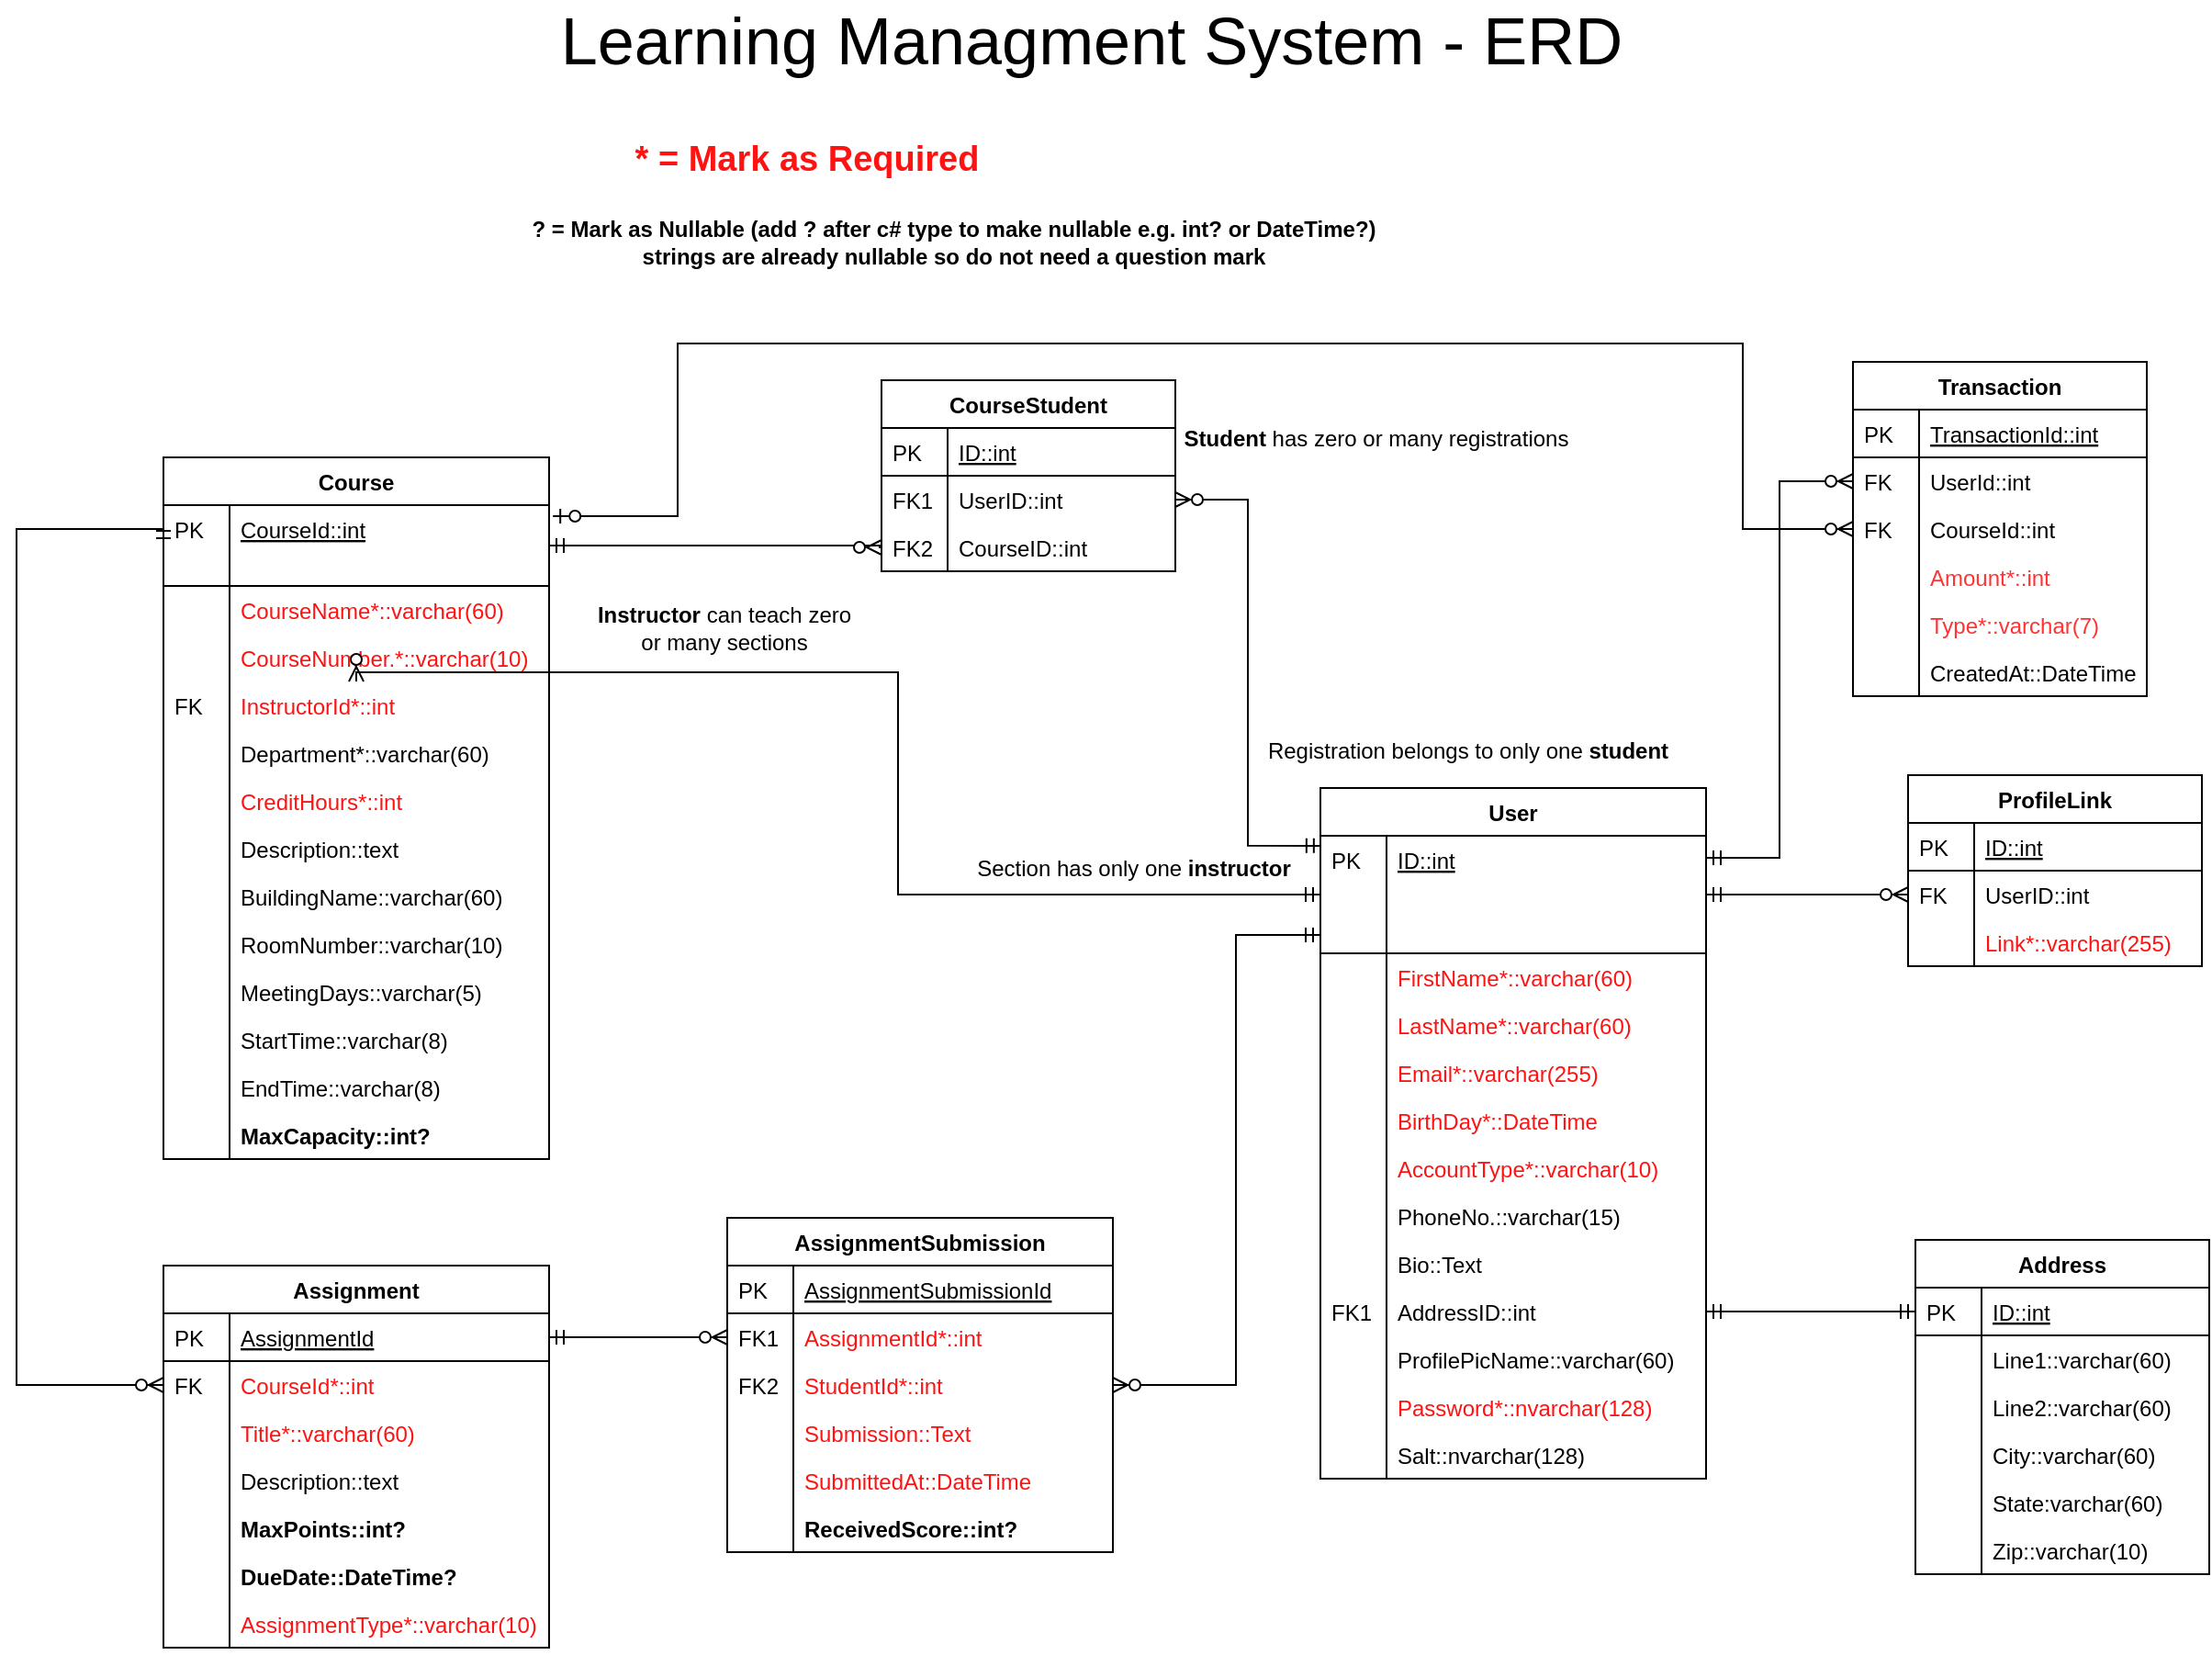 <mxfile>
    <diagram id="C5RBs43oDa-KdzZeNtuy" name="Page-1">
        <mxGraphModel dx="1036" dy="1661" grid="1" gridSize="10" guides="0" tooltips="1" connect="1" arrows="1" fold="1" page="1" pageScale="1" pageWidth="827" pageHeight="1169" math="0" shadow="0">
            <root>
                <mxCell id="WIyWlLk6GJQsqaUBKTNV-0"/>
                <mxCell id="WIyWlLk6GJQsqaUBKTNV-1" parent="WIyWlLk6GJQsqaUBKTNV-0"/>
                <mxCell id="zkfFHV4jXpPFQw0GAbJ--51" value="User" style="swimlane;fontStyle=1;childLayout=stackLayout;horizontal=1;startSize=26;horizontalStack=0;resizeParent=1;resizeLast=0;collapsible=1;marginBottom=0;rounded=0;shadow=0;strokeWidth=1;" parent="WIyWlLk6GJQsqaUBKTNV-1" vertex="1">
                    <mxGeometry x="830" y="42" width="210" height="376" as="geometry">
                        <mxRectangle x="20" y="80" width="160" height="26" as="alternateBounds"/>
                    </mxGeometry>
                </mxCell>
                <mxCell id="zkfFHV4jXpPFQw0GAbJ--52" value="ID::int" style="shape=partialRectangle;top=0;left=0;right=0;bottom=1;align=left;verticalAlign=top;fillColor=none;spacingLeft=40;spacingRight=4;overflow=hidden;rotatable=0;points=[[0,0.5],[1,0.5]];portConstraint=eastwest;dropTarget=0;rounded=0;shadow=0;strokeWidth=1;fontStyle=4" parent="zkfFHV4jXpPFQw0GAbJ--51" vertex="1">
                    <mxGeometry y="26" width="210" height="64" as="geometry"/>
                </mxCell>
                <mxCell id="zkfFHV4jXpPFQw0GAbJ--53" value="PK" style="shape=partialRectangle;top=0;left=0;bottom=0;fillColor=none;align=left;verticalAlign=top;spacingLeft=4;spacingRight=4;overflow=hidden;rotatable=0;points=[];portConstraint=eastwest;part=1;" parent="zkfFHV4jXpPFQw0GAbJ--52" vertex="1" connectable="0">
                    <mxGeometry width="36" height="64" as="geometry"/>
                </mxCell>
                <mxCell id="zkfFHV4jXpPFQw0GAbJ--54" value="FirstName*::varchar(60)" style="shape=partialRectangle;top=0;left=0;right=0;bottom=0;align=left;verticalAlign=top;fillColor=none;spacingLeft=40;spacingRight=4;overflow=hidden;rotatable=0;points=[[0,0.5],[1,0.5]];portConstraint=eastwest;dropTarget=0;rounded=0;shadow=0;strokeWidth=1;fontStyle=0;fontColor=#FF1212;" parent="zkfFHV4jXpPFQw0GAbJ--51" vertex="1">
                    <mxGeometry y="90" width="210" height="26" as="geometry"/>
                </mxCell>
                <mxCell id="zkfFHV4jXpPFQw0GAbJ--55" value="" style="shape=partialRectangle;top=0;left=0;bottom=0;fillColor=none;align=left;verticalAlign=top;spacingLeft=4;spacingRight=4;overflow=hidden;rotatable=0;points=[];portConstraint=eastwest;part=1;" parent="zkfFHV4jXpPFQw0GAbJ--54" vertex="1" connectable="0">
                    <mxGeometry width="36" height="26" as="geometry"/>
                </mxCell>
                <mxCell id="G4SrXsBrkKUnnYZEfv6h-0" value="LastName*::varchar(60)" style="shape=partialRectangle;top=0;left=0;right=0;bottom=0;align=left;verticalAlign=top;fillColor=none;spacingLeft=40;spacingRight=4;overflow=hidden;rotatable=0;points=[[0,0.5],[1,0.5]];portConstraint=eastwest;dropTarget=0;rounded=0;shadow=0;strokeWidth=1;fontStyle=0;fontColor=#FF1212;" parent="zkfFHV4jXpPFQw0GAbJ--51" vertex="1">
                    <mxGeometry y="116" width="210" height="26" as="geometry"/>
                </mxCell>
                <mxCell id="G4SrXsBrkKUnnYZEfv6h-1" value="" style="shape=partialRectangle;top=0;left=0;bottom=0;fillColor=none;align=left;verticalAlign=top;spacingLeft=4;spacingRight=4;overflow=hidden;rotatable=0;points=[];portConstraint=eastwest;part=1;" parent="G4SrXsBrkKUnnYZEfv6h-0" vertex="1" connectable="0">
                    <mxGeometry width="36" height="26" as="geometry"/>
                </mxCell>
                <mxCell id="G4SrXsBrkKUnnYZEfv6h-2" value="Email*::varchar(255)" style="shape=partialRectangle;top=0;left=0;right=0;bottom=0;align=left;verticalAlign=top;fillColor=none;spacingLeft=40;spacingRight=4;overflow=hidden;rotatable=0;points=[[0,0.5],[1,0.5]];portConstraint=eastwest;dropTarget=0;rounded=0;shadow=0;strokeWidth=1;fontStyle=0;fontColor=#FF1212;" parent="zkfFHV4jXpPFQw0GAbJ--51" vertex="1">
                    <mxGeometry y="142" width="210" height="26" as="geometry"/>
                </mxCell>
                <mxCell id="G4SrXsBrkKUnnYZEfv6h-3" value="" style="shape=partialRectangle;top=0;left=0;bottom=0;fillColor=none;align=left;verticalAlign=top;spacingLeft=4;spacingRight=4;overflow=hidden;rotatable=0;points=[];portConstraint=eastwest;part=1;" parent="G4SrXsBrkKUnnYZEfv6h-2" vertex="1" connectable="0">
                    <mxGeometry width="36" height="26" as="geometry"/>
                </mxCell>
                <mxCell id="G4SrXsBrkKUnnYZEfv6h-4" value="BirthDay*::DateTime" style="shape=partialRectangle;top=0;left=0;right=0;bottom=0;align=left;verticalAlign=top;fillColor=none;spacingLeft=40;spacingRight=4;overflow=hidden;rotatable=0;points=[[0,0.5],[1,0.5]];portConstraint=eastwest;dropTarget=0;rounded=0;shadow=0;strokeWidth=1;fontStyle=0;fontColor=#FF1212;" parent="zkfFHV4jXpPFQw0GAbJ--51" vertex="1">
                    <mxGeometry y="168" width="210" height="26" as="geometry"/>
                </mxCell>
                <mxCell id="G4SrXsBrkKUnnYZEfv6h-5" value="" style="shape=partialRectangle;top=0;left=0;bottom=0;fillColor=none;align=left;verticalAlign=top;spacingLeft=4;spacingRight=4;overflow=hidden;rotatable=0;points=[];portConstraint=eastwest;part=1;" parent="G4SrXsBrkKUnnYZEfv6h-4" vertex="1" connectable="0">
                    <mxGeometry width="36" height="26" as="geometry"/>
                </mxCell>
                <mxCell id="G4SrXsBrkKUnnYZEfv6h-6" value="AccountType*::varchar(10)" style="shape=partialRectangle;top=0;left=0;right=0;bottom=0;align=left;verticalAlign=top;fillColor=none;spacingLeft=40;spacingRight=4;overflow=hidden;rotatable=0;points=[[0,0.5],[1,0.5]];portConstraint=eastwest;dropTarget=0;rounded=0;shadow=0;strokeWidth=1;fontStyle=0;fontColor=#FF1212;" parent="zkfFHV4jXpPFQw0GAbJ--51" vertex="1">
                    <mxGeometry y="194" width="210" height="26" as="geometry"/>
                </mxCell>
                <mxCell id="G4SrXsBrkKUnnYZEfv6h-7" value="" style="shape=partialRectangle;top=0;left=0;bottom=0;fillColor=none;align=left;verticalAlign=top;spacingLeft=4;spacingRight=4;overflow=hidden;rotatable=0;points=[];portConstraint=eastwest;part=1;" parent="G4SrXsBrkKUnnYZEfv6h-6" vertex="1" connectable="0">
                    <mxGeometry width="36" height="26" as="geometry"/>
                </mxCell>
                <mxCell id="G4SrXsBrkKUnnYZEfv6h-146" value="PhoneNo.::varchar(15)" style="shape=partialRectangle;top=0;left=0;right=0;bottom=0;align=left;verticalAlign=top;fillColor=none;spacingLeft=40;spacingRight=4;overflow=hidden;rotatable=0;points=[[0,0.5],[1,0.5]];portConstraint=eastwest;dropTarget=0;rounded=0;shadow=0;strokeWidth=1;" parent="zkfFHV4jXpPFQw0GAbJ--51" vertex="1">
                    <mxGeometry y="220" width="210" height="26" as="geometry"/>
                </mxCell>
                <mxCell id="G4SrXsBrkKUnnYZEfv6h-147" value="" style="shape=partialRectangle;top=0;left=0;bottom=0;fillColor=none;align=left;verticalAlign=top;spacingLeft=4;spacingRight=4;overflow=hidden;rotatable=0;points=[];portConstraint=eastwest;part=1;" parent="G4SrXsBrkKUnnYZEfv6h-146" vertex="1" connectable="0">
                    <mxGeometry width="36" height="26" as="geometry"/>
                </mxCell>
                <mxCell id="G4SrXsBrkKUnnYZEfv6h-256" value="Bio::Text" style="shape=partialRectangle;top=0;left=0;right=0;bottom=0;align=left;verticalAlign=top;fillColor=none;spacingLeft=40;spacingRight=4;overflow=hidden;rotatable=0;points=[[0,0.5],[1,0.5]];portConstraint=eastwest;dropTarget=0;rounded=0;shadow=0;strokeWidth=1;" parent="zkfFHV4jXpPFQw0GAbJ--51" vertex="1">
                    <mxGeometry y="246" width="210" height="26" as="geometry"/>
                </mxCell>
                <mxCell id="G4SrXsBrkKUnnYZEfv6h-257" value="" style="shape=partialRectangle;top=0;left=0;bottom=0;fillColor=none;align=left;verticalAlign=top;spacingLeft=4;spacingRight=4;overflow=hidden;rotatable=0;points=[];portConstraint=eastwest;part=1;" parent="G4SrXsBrkKUnnYZEfv6h-256" vertex="1" connectable="0">
                    <mxGeometry width="36" height="26" as="geometry"/>
                </mxCell>
                <mxCell id="G4SrXsBrkKUnnYZEfv6h-264" value="AddressID::int" style="shape=partialRectangle;top=0;left=0;right=0;bottom=0;align=left;verticalAlign=top;fillColor=none;spacingLeft=40;spacingRight=4;overflow=hidden;rotatable=0;points=[[0,0.5],[1,0.5]];portConstraint=eastwest;dropTarget=0;rounded=0;shadow=0;strokeWidth=1;" parent="zkfFHV4jXpPFQw0GAbJ--51" vertex="1">
                    <mxGeometry y="272" width="210" height="26" as="geometry"/>
                </mxCell>
                <mxCell id="G4SrXsBrkKUnnYZEfv6h-265" value="FK1" style="shape=partialRectangle;top=0;left=0;bottom=0;fillColor=none;align=left;verticalAlign=top;spacingLeft=4;spacingRight=4;overflow=hidden;rotatable=0;points=[];portConstraint=eastwest;part=1;" parent="G4SrXsBrkKUnnYZEfv6h-264" vertex="1" connectable="0">
                    <mxGeometry width="36" height="26" as="geometry"/>
                </mxCell>
                <mxCell id="YgK52Oyc6PChPA6WRAiH-63" value="ProfilePicName::varchar(60)" style="shape=partialRectangle;top=0;left=0;right=0;bottom=0;align=left;verticalAlign=top;fillColor=none;spacingLeft=40;spacingRight=4;overflow=hidden;rotatable=0;points=[[0,0.5],[1,0.5]];portConstraint=eastwest;dropTarget=0;rounded=0;shadow=0;strokeWidth=1;" parent="zkfFHV4jXpPFQw0GAbJ--51" vertex="1">
                    <mxGeometry y="298" width="210" height="26" as="geometry"/>
                </mxCell>
                <mxCell id="YgK52Oyc6PChPA6WRAiH-64" value="" style="shape=partialRectangle;top=0;left=0;bottom=0;fillColor=none;align=left;verticalAlign=top;spacingLeft=4;spacingRight=4;overflow=hidden;rotatable=0;points=[];portConstraint=eastwest;part=1;" parent="YgK52Oyc6PChPA6WRAiH-63" vertex="1" connectable="0">
                    <mxGeometry width="36" height="26" as="geometry"/>
                </mxCell>
                <mxCell id="G4SrXsBrkKUnnYZEfv6h-8" value="Password*::nvarchar(128)" style="shape=partialRectangle;top=0;left=0;right=0;bottom=0;align=left;verticalAlign=top;fillColor=none;spacingLeft=40;spacingRight=4;overflow=hidden;rotatable=0;points=[[0,0.5],[1,0.5]];portConstraint=eastwest;dropTarget=0;rounded=0;shadow=0;strokeWidth=1;fontStyle=0;fontColor=#FF1212;" parent="zkfFHV4jXpPFQw0GAbJ--51" vertex="1">
                    <mxGeometry y="324" width="210" height="26" as="geometry"/>
                </mxCell>
                <mxCell id="G4SrXsBrkKUnnYZEfv6h-9" value="" style="shape=partialRectangle;top=0;left=0;bottom=0;fillColor=none;align=left;verticalAlign=top;spacingLeft=4;spacingRight=4;overflow=hidden;rotatable=0;points=[];portConstraint=eastwest;part=1;" parent="G4SrXsBrkKUnnYZEfv6h-8" vertex="1" connectable="0">
                    <mxGeometry width="36" height="26" as="geometry"/>
                </mxCell>
                <mxCell id="YgK52Oyc6PChPA6WRAiH-60" value="Salt::nvarchar(128)" style="shape=partialRectangle;top=0;left=0;right=0;bottom=0;align=left;verticalAlign=top;fillColor=none;spacingLeft=40;spacingRight=4;overflow=hidden;rotatable=0;points=[[0,0.5],[1,0.5]];portConstraint=eastwest;dropTarget=0;rounded=0;shadow=0;strokeWidth=1;" parent="zkfFHV4jXpPFQw0GAbJ--51" vertex="1">
                    <mxGeometry y="350" width="210" height="26" as="geometry"/>
                </mxCell>
                <mxCell id="YgK52Oyc6PChPA6WRAiH-61" value="" style="shape=partialRectangle;top=0;left=0;bottom=0;fillColor=none;align=left;verticalAlign=top;spacingLeft=4;spacingRight=4;overflow=hidden;rotatable=0;points=[];portConstraint=eastwest;part=1;" parent="YgK52Oyc6PChPA6WRAiH-60" vertex="1" connectable="0">
                    <mxGeometry width="36" height="26" as="geometry"/>
                </mxCell>
                <mxCell id="G4SrXsBrkKUnnYZEfv6h-31" value="Course" style="swimlane;fontStyle=1;childLayout=stackLayout;horizontal=1;startSize=26;horizontalStack=0;resizeParent=1;resizeLast=0;collapsible=1;marginBottom=0;rounded=0;shadow=0;strokeWidth=1;" parent="WIyWlLk6GJQsqaUBKTNV-1" vertex="1">
                    <mxGeometry x="200" y="-138" width="210" height="382" as="geometry">
                        <mxRectangle x="260" y="80" width="160" height="26" as="alternateBounds"/>
                    </mxGeometry>
                </mxCell>
                <mxCell id="G4SrXsBrkKUnnYZEfv6h-32" value="CourseId::int" style="shape=partialRectangle;top=0;left=0;right=0;bottom=1;align=left;verticalAlign=top;fillColor=none;spacingLeft=40;spacingRight=4;overflow=hidden;rotatable=0;points=[[0,0.5],[1,0.5]];portConstraint=eastwest;dropTarget=0;rounded=0;shadow=0;strokeWidth=1;fontStyle=4" parent="G4SrXsBrkKUnnYZEfv6h-31" vertex="1">
                    <mxGeometry y="26" width="210" height="44" as="geometry"/>
                </mxCell>
                <mxCell id="G4SrXsBrkKUnnYZEfv6h-33" value="PK" style="shape=partialRectangle;top=0;left=0;bottom=0;fillColor=none;align=left;verticalAlign=top;spacingLeft=4;spacingRight=4;overflow=hidden;rotatable=0;points=[];portConstraint=eastwest;part=1;" parent="G4SrXsBrkKUnnYZEfv6h-32" vertex="1" connectable="0">
                    <mxGeometry width="36" height="44" as="geometry"/>
                </mxCell>
                <mxCell id="zkfFHV4jXpPFQw0GAbJ--61" value="CourseName*::varchar(60)" style="shape=partialRectangle;top=0;left=0;right=0;bottom=0;align=left;verticalAlign=top;fillColor=none;spacingLeft=40;spacingRight=4;overflow=hidden;rotatable=0;points=[[0,0.5],[1,0.5]];portConstraint=eastwest;dropTarget=0;rounded=0;shadow=0;strokeWidth=1;fontColor=#FF1212;" parent="G4SrXsBrkKUnnYZEfv6h-31" vertex="1">
                    <mxGeometry y="70" width="210" height="26" as="geometry"/>
                </mxCell>
                <mxCell id="zkfFHV4jXpPFQw0GAbJ--62" value="" style="shape=partialRectangle;top=0;left=0;bottom=0;fillColor=none;align=left;verticalAlign=top;spacingLeft=4;spacingRight=4;overflow=hidden;rotatable=0;points=[];portConstraint=eastwest;part=1;" parent="zkfFHV4jXpPFQw0GAbJ--61" vertex="1" connectable="0">
                    <mxGeometry width="36" height="26" as="geometry"/>
                </mxCell>
                <mxCell id="zkfFHV4jXpPFQw0GAbJ--59" value="CourseNumber.*::varchar(10)" style="shape=partialRectangle;top=0;left=0;right=0;bottom=0;align=left;verticalAlign=top;fillColor=none;spacingLeft=40;spacingRight=4;overflow=hidden;rotatable=0;points=[[0,0.5],[1,0.5]];portConstraint=eastwest;dropTarget=0;rounded=0;shadow=0;strokeWidth=1;fontColor=#FF1212;" parent="G4SrXsBrkKUnnYZEfv6h-31" vertex="1">
                    <mxGeometry y="96" width="210" height="26" as="geometry"/>
                </mxCell>
                <mxCell id="zkfFHV4jXpPFQw0GAbJ--60" value="" style="shape=partialRectangle;top=0;left=0;bottom=0;fillColor=none;align=left;verticalAlign=top;spacingLeft=4;spacingRight=4;overflow=hidden;rotatable=0;points=[];portConstraint=eastwest;part=1;" parent="zkfFHV4jXpPFQw0GAbJ--59" vertex="1" connectable="0">
                    <mxGeometry width="36" height="26" as="geometry"/>
                </mxCell>
                <mxCell id="G4SrXsBrkKUnnYZEfv6h-269" value="InstructorId*::int" style="shape=partialRectangle;top=0;left=0;right=0;bottom=0;align=left;verticalAlign=top;fillColor=none;spacingLeft=40;spacingRight=4;overflow=hidden;rotatable=0;points=[[0,0.5],[1,0.5]];portConstraint=eastwest;dropTarget=0;rounded=0;shadow=0;strokeWidth=1;fontColor=#FF1212;" parent="G4SrXsBrkKUnnYZEfv6h-31" vertex="1">
                    <mxGeometry y="122" width="210" height="26" as="geometry"/>
                </mxCell>
                <mxCell id="G4SrXsBrkKUnnYZEfv6h-270" value="FK" style="shape=partialRectangle;top=0;left=0;bottom=0;fillColor=none;align=left;verticalAlign=top;spacingLeft=4;spacingRight=4;overflow=hidden;rotatable=0;points=[];portConstraint=eastwest;part=1;" parent="G4SrXsBrkKUnnYZEfv6h-269" vertex="1" connectable="0">
                    <mxGeometry width="36" height="26" as="geometry"/>
                </mxCell>
                <mxCell id="G4SrXsBrkKUnnYZEfv6h-15" value="Department*::varchar(60)" style="shape=partialRectangle;top=0;left=0;right=0;bottom=0;align=left;verticalAlign=top;fillColor=none;spacingLeft=40;spacingRight=4;overflow=hidden;rotatable=0;points=[[0,0.5],[1,0.5]];portConstraint=eastwest;dropTarget=0;rounded=0;shadow=0;strokeWidth=1;" parent="G4SrXsBrkKUnnYZEfv6h-31" vertex="1">
                    <mxGeometry y="148" width="210" height="26" as="geometry"/>
                </mxCell>
                <mxCell id="G4SrXsBrkKUnnYZEfv6h-16" value="" style="shape=partialRectangle;top=0;left=0;bottom=0;fillColor=none;align=left;verticalAlign=top;spacingLeft=4;spacingRight=4;overflow=hidden;rotatable=0;points=[];portConstraint=eastwest;part=1;" parent="G4SrXsBrkKUnnYZEfv6h-15" vertex="1" connectable="0">
                    <mxGeometry width="36" height="26" as="geometry"/>
                </mxCell>
                <mxCell id="G4SrXsBrkKUnnYZEfv6h-27" value="CreditHours*::int" style="shape=partialRectangle;top=0;left=0;right=0;bottom=0;align=left;verticalAlign=top;fillColor=none;spacingLeft=40;spacingRight=4;overflow=hidden;rotatable=0;points=[[0,0.5],[1,0.5]];portConstraint=eastwest;dropTarget=0;rounded=0;shadow=0;strokeWidth=1;fontColor=#FF1212;" parent="G4SrXsBrkKUnnYZEfv6h-31" vertex="1">
                    <mxGeometry y="174" width="210" height="26" as="geometry"/>
                </mxCell>
                <mxCell id="G4SrXsBrkKUnnYZEfv6h-28" value="" style="shape=partialRectangle;top=0;left=0;bottom=0;fillColor=none;align=left;verticalAlign=top;spacingLeft=4;spacingRight=4;overflow=hidden;rotatable=0;points=[];portConstraint=eastwest;part=1;" parent="G4SrXsBrkKUnnYZEfv6h-27" vertex="1" connectable="0">
                    <mxGeometry width="36" height="26" as="geometry"/>
                </mxCell>
                <mxCell id="G4SrXsBrkKUnnYZEfv6h-13" value="Description::text" style="shape=partialRectangle;top=0;left=0;right=0;bottom=0;align=left;verticalAlign=top;fillColor=none;spacingLeft=40;spacingRight=4;overflow=hidden;rotatable=0;points=[[0,0.5],[1,0.5]];portConstraint=eastwest;dropTarget=0;rounded=0;shadow=0;strokeWidth=1;" parent="G4SrXsBrkKUnnYZEfv6h-31" vertex="1">
                    <mxGeometry y="200" width="210" height="26" as="geometry"/>
                </mxCell>
                <mxCell id="G4SrXsBrkKUnnYZEfv6h-14" value="" style="shape=partialRectangle;top=0;left=0;bottom=0;fillColor=none;align=left;verticalAlign=top;spacingLeft=4;spacingRight=4;overflow=hidden;rotatable=0;points=[];portConstraint=eastwest;part=1;" parent="G4SrXsBrkKUnnYZEfv6h-13" vertex="1" connectable="0">
                    <mxGeometry width="36" height="26" as="geometry"/>
                </mxCell>
                <mxCell id="MuSrdZjtqXlcSiccorea-0" value="BuildingName::varchar(60)" style="shape=partialRectangle;top=0;left=0;right=0;bottom=0;align=left;verticalAlign=top;fillColor=none;spacingLeft=40;spacingRight=4;overflow=hidden;rotatable=0;points=[[0,0.5],[1,0.5]];portConstraint=eastwest;dropTarget=0;rounded=0;shadow=0;strokeWidth=1;" parent="G4SrXsBrkKUnnYZEfv6h-31" vertex="1">
                    <mxGeometry y="226" width="210" height="26" as="geometry"/>
                </mxCell>
                <mxCell id="MuSrdZjtqXlcSiccorea-1" value="" style="shape=partialRectangle;top=0;left=0;bottom=0;fillColor=none;align=left;verticalAlign=top;spacingLeft=4;spacingRight=4;overflow=hidden;rotatable=0;points=[];portConstraint=eastwest;part=1;" parent="MuSrdZjtqXlcSiccorea-0" vertex="1" connectable="0">
                    <mxGeometry width="36" height="26" as="geometry"/>
                </mxCell>
                <mxCell id="MuSrdZjtqXlcSiccorea-2" value="RoomNumber::varchar(10)" style="shape=partialRectangle;top=0;left=0;right=0;bottom=0;align=left;verticalAlign=top;fillColor=none;spacingLeft=40;spacingRight=4;overflow=hidden;rotatable=0;points=[[0,0.5],[1,0.5]];portConstraint=eastwest;dropTarget=0;rounded=0;shadow=0;strokeWidth=1;" parent="G4SrXsBrkKUnnYZEfv6h-31" vertex="1">
                    <mxGeometry y="252" width="210" height="26" as="geometry"/>
                </mxCell>
                <mxCell id="MuSrdZjtqXlcSiccorea-3" value="" style="shape=partialRectangle;top=0;left=0;bottom=0;fillColor=none;align=left;verticalAlign=top;spacingLeft=4;spacingRight=4;overflow=hidden;rotatable=0;points=[];portConstraint=eastwest;part=1;" parent="MuSrdZjtqXlcSiccorea-2" vertex="1" connectable="0">
                    <mxGeometry width="36" height="26" as="geometry"/>
                </mxCell>
                <mxCell id="G4SrXsBrkKUnnYZEfv6h-46" value="MeetingDays::varchar(5)" style="shape=partialRectangle;top=0;left=0;right=0;bottom=0;align=left;verticalAlign=top;fillColor=none;spacingLeft=40;spacingRight=4;overflow=hidden;rotatable=0;points=[[0,0.5],[1,0.5]];portConstraint=eastwest;dropTarget=0;rounded=0;shadow=0;strokeWidth=1;" parent="G4SrXsBrkKUnnYZEfv6h-31" vertex="1">
                    <mxGeometry y="278" width="210" height="26" as="geometry"/>
                </mxCell>
                <mxCell id="G4SrXsBrkKUnnYZEfv6h-47" value="" style="shape=partialRectangle;top=0;left=0;bottom=0;fillColor=none;align=left;verticalAlign=top;spacingLeft=4;spacingRight=4;overflow=hidden;rotatable=0;points=[];portConstraint=eastwest;part=1;" parent="G4SrXsBrkKUnnYZEfv6h-46" vertex="1" connectable="0">
                    <mxGeometry width="36" height="26" as="geometry"/>
                </mxCell>
                <mxCell id="G4SrXsBrkKUnnYZEfv6h-48" value="StartTime::varchar(8)" style="shape=partialRectangle;top=0;left=0;right=0;bottom=0;align=left;verticalAlign=top;fillColor=none;spacingLeft=40;spacingRight=4;overflow=hidden;rotatable=0;points=[[0,0.5],[1,0.5]];portConstraint=eastwest;dropTarget=0;rounded=0;shadow=0;strokeWidth=1;" parent="G4SrXsBrkKUnnYZEfv6h-31" vertex="1">
                    <mxGeometry y="304" width="210" height="26" as="geometry"/>
                </mxCell>
                <mxCell id="G4SrXsBrkKUnnYZEfv6h-49" value="" style="shape=partialRectangle;top=0;left=0;bottom=0;fillColor=none;align=left;verticalAlign=top;spacingLeft=4;spacingRight=4;overflow=hidden;rotatable=0;points=[];portConstraint=eastwest;part=1;" parent="G4SrXsBrkKUnnYZEfv6h-48" vertex="1" connectable="0">
                    <mxGeometry width="36" height="26" as="geometry"/>
                </mxCell>
                <mxCell id="G4SrXsBrkKUnnYZEfv6h-50" value="EndTime::varchar(8)" style="shape=partialRectangle;top=0;left=0;right=0;bottom=0;align=left;verticalAlign=top;fillColor=none;spacingLeft=40;spacingRight=4;overflow=hidden;rotatable=0;points=[[0,0.5],[1,0.5]];portConstraint=eastwest;dropTarget=0;rounded=0;shadow=0;strokeWidth=1;" parent="G4SrXsBrkKUnnYZEfv6h-31" vertex="1">
                    <mxGeometry y="330" width="210" height="26" as="geometry"/>
                </mxCell>
                <mxCell id="G4SrXsBrkKUnnYZEfv6h-51" value="" style="shape=partialRectangle;top=0;left=0;bottom=0;fillColor=none;align=left;verticalAlign=top;spacingLeft=4;spacingRight=4;overflow=hidden;rotatable=0;points=[];portConstraint=eastwest;part=1;" parent="G4SrXsBrkKUnnYZEfv6h-50" vertex="1" connectable="0">
                    <mxGeometry width="36" height="26" as="geometry"/>
                </mxCell>
                <mxCell id="G4SrXsBrkKUnnYZEfv6h-54" value="MaxCapacity::int?" style="shape=partialRectangle;top=0;left=0;right=0;bottom=0;align=left;verticalAlign=top;fillColor=none;spacingLeft=40;spacingRight=4;overflow=hidden;rotatable=0;points=[[0,0.5],[1,0.5]];portConstraint=eastwest;dropTarget=0;rounded=0;shadow=0;strokeWidth=1;fontStyle=1" parent="G4SrXsBrkKUnnYZEfv6h-31" vertex="1">
                    <mxGeometry y="356" width="210" height="26" as="geometry"/>
                </mxCell>
                <mxCell id="G4SrXsBrkKUnnYZEfv6h-55" value="" style="shape=partialRectangle;top=0;left=0;bottom=0;fillColor=none;align=left;verticalAlign=top;spacingLeft=4;spacingRight=4;overflow=hidden;rotatable=0;points=[];portConstraint=eastwest;part=1;" parent="G4SrXsBrkKUnnYZEfv6h-54" vertex="1" connectable="0">
                    <mxGeometry width="36" height="26" as="geometry"/>
                </mxCell>
                <mxCell id="G4SrXsBrkKUnnYZEfv6h-57" value="CourseStudent" style="swimlane;fontStyle=1;childLayout=stackLayout;horizontal=1;startSize=26;horizontalStack=0;resizeParent=1;resizeLast=0;collapsible=1;marginBottom=0;rounded=0;shadow=0;strokeWidth=1;" parent="WIyWlLk6GJQsqaUBKTNV-1" vertex="1">
                    <mxGeometry x="591" y="-180" width="160" height="104" as="geometry">
                        <mxRectangle x="260" y="80" width="160" height="26" as="alternateBounds"/>
                    </mxGeometry>
                </mxCell>
                <mxCell id="G4SrXsBrkKUnnYZEfv6h-58" value="ID::int" style="shape=partialRectangle;top=0;left=0;right=0;bottom=1;align=left;verticalAlign=top;fillColor=none;spacingLeft=40;spacingRight=4;overflow=hidden;rotatable=0;points=[[0,0.5],[1,0.5]];portConstraint=eastwest;dropTarget=0;rounded=0;shadow=0;strokeWidth=1;fontStyle=4" parent="G4SrXsBrkKUnnYZEfv6h-57" vertex="1">
                    <mxGeometry y="26" width="160" height="26" as="geometry"/>
                </mxCell>
                <mxCell id="G4SrXsBrkKUnnYZEfv6h-59" value="PK" style="shape=partialRectangle;top=0;left=0;bottom=0;fillColor=none;align=left;verticalAlign=top;spacingLeft=4;spacingRight=4;overflow=hidden;rotatable=0;points=[];portConstraint=eastwest;part=1;" parent="G4SrXsBrkKUnnYZEfv6h-58" vertex="1" connectable="0">
                    <mxGeometry width="36" height="26" as="geometry"/>
                </mxCell>
                <mxCell id="G4SrXsBrkKUnnYZEfv6h-60" value="UserID::int" style="shape=partialRectangle;top=0;left=0;right=0;bottom=0;align=left;verticalAlign=top;fillColor=none;spacingLeft=40;spacingRight=4;overflow=hidden;rotatable=0;points=[[0,0.5],[1,0.5]];portConstraint=eastwest;dropTarget=0;rounded=0;shadow=0;strokeWidth=1;" parent="G4SrXsBrkKUnnYZEfv6h-57" vertex="1">
                    <mxGeometry y="52" width="160" height="26" as="geometry"/>
                </mxCell>
                <mxCell id="G4SrXsBrkKUnnYZEfv6h-61" value="FK1" style="shape=partialRectangle;top=0;left=0;bottom=0;fillColor=none;align=left;verticalAlign=top;spacingLeft=4;spacingRight=4;overflow=hidden;rotatable=0;points=[];portConstraint=eastwest;part=1;" parent="G4SrXsBrkKUnnYZEfv6h-60" vertex="1" connectable="0">
                    <mxGeometry width="36" height="26" as="geometry"/>
                </mxCell>
                <mxCell id="G4SrXsBrkKUnnYZEfv6h-70" value="CourseID::int" style="shape=partialRectangle;top=0;left=0;right=0;bottom=0;align=left;verticalAlign=top;fillColor=none;spacingLeft=40;spacingRight=4;overflow=hidden;rotatable=0;points=[[0,0.5],[1,0.5]];portConstraint=eastwest;dropTarget=0;rounded=0;shadow=0;strokeWidth=1;" parent="G4SrXsBrkKUnnYZEfv6h-57" vertex="1">
                    <mxGeometry y="78" width="160" height="26" as="geometry"/>
                </mxCell>
                <mxCell id="G4SrXsBrkKUnnYZEfv6h-71" value="FK2" style="shape=partialRectangle;top=0;left=0;bottom=0;fillColor=none;align=left;verticalAlign=top;spacingLeft=4;spacingRight=4;overflow=hidden;rotatable=0;points=[];portConstraint=eastwest;part=1;" parent="G4SrXsBrkKUnnYZEfv6h-70" vertex="1" connectable="0">
                    <mxGeometry width="36" height="26" as="geometry"/>
                </mxCell>
                <mxCell id="G4SrXsBrkKUnnYZEfv6h-72" style="edgeStyle=orthogonalEdgeStyle;rounded=0;orthogonalLoop=1;jettySize=auto;html=1;exitX=0;exitY=0.5;exitDx=0;exitDy=0;entryX=1;entryY=0.5;entryDx=0;entryDy=0;startArrow=ERzeroToMany;startFill=1;endArrow=ERmandOne;endFill=0;" parent="WIyWlLk6GJQsqaUBKTNV-1" source="G4SrXsBrkKUnnYZEfv6h-70" target="G4SrXsBrkKUnnYZEfv6h-32" edge="1">
                    <mxGeometry relative="1" as="geometry">
                        <Array as="points">
                            <mxPoint x="590" y="-90"/>
                        </Array>
                    </mxGeometry>
                </mxCell>
                <mxCell id="G4SrXsBrkKUnnYZEfv6h-73" style="edgeStyle=orthogonalEdgeStyle;rounded=0;orthogonalLoop=1;jettySize=auto;html=1;exitX=1;exitY=0.5;exitDx=0;exitDy=0;startArrow=ERzeroToMany;startFill=1;endArrow=ERmandOne;endFill=0;entryX=0.002;entryY=0.085;entryDx=0;entryDy=0;entryPerimeter=0;" parent="WIyWlLk6GJQsqaUBKTNV-1" source="G4SrXsBrkKUnnYZEfv6h-60" target="zkfFHV4jXpPFQw0GAbJ--52" edge="1">
                    <mxGeometry relative="1" as="geometry">
                        <mxPoint x="775" y="62" as="targetPoint"/>
                    </mxGeometry>
                </mxCell>
                <mxCell id="G4SrXsBrkKUnnYZEfv6h-125" value="Address" style="swimlane;fontStyle=1;childLayout=stackLayout;horizontal=1;startSize=26;horizontalStack=0;resizeParent=1;resizeLast=0;collapsible=1;marginBottom=0;rounded=0;shadow=0;strokeWidth=1;" parent="WIyWlLk6GJQsqaUBKTNV-1" vertex="1">
                    <mxGeometry x="1154" y="288" width="160" height="182" as="geometry">
                        <mxRectangle x="20" y="80" width="160" height="26" as="alternateBounds"/>
                    </mxGeometry>
                </mxCell>
                <mxCell id="G4SrXsBrkKUnnYZEfv6h-126" value="ID::int" style="shape=partialRectangle;top=0;left=0;right=0;bottom=1;align=left;verticalAlign=top;fillColor=none;spacingLeft=40;spacingRight=4;overflow=hidden;rotatable=0;points=[[0,0.5],[1,0.5]];portConstraint=eastwest;dropTarget=0;rounded=0;shadow=0;strokeWidth=1;fontStyle=4" parent="G4SrXsBrkKUnnYZEfv6h-125" vertex="1">
                    <mxGeometry y="26" width="160" height="26" as="geometry"/>
                </mxCell>
                <mxCell id="G4SrXsBrkKUnnYZEfv6h-127" value="PK" style="shape=partialRectangle;top=0;left=0;bottom=0;fillColor=none;align=left;verticalAlign=top;spacingLeft=4;spacingRight=4;overflow=hidden;rotatable=0;points=[];portConstraint=eastwest;part=1;" parent="G4SrXsBrkKUnnYZEfv6h-126" vertex="1" connectable="0">
                    <mxGeometry width="36" height="26" as="geometry"/>
                </mxCell>
                <mxCell id="G4SrXsBrkKUnnYZEfv6h-128" value="Line1::varchar(60)" style="shape=partialRectangle;top=0;left=0;right=0;bottom=0;align=left;verticalAlign=top;fillColor=none;spacingLeft=40;spacingRight=4;overflow=hidden;rotatable=0;points=[[0,0.5],[1,0.5]];portConstraint=eastwest;dropTarget=0;rounded=0;shadow=0;strokeWidth=1;" parent="G4SrXsBrkKUnnYZEfv6h-125" vertex="1">
                    <mxGeometry y="52" width="160" height="26" as="geometry"/>
                </mxCell>
                <mxCell id="G4SrXsBrkKUnnYZEfv6h-129" value="" style="shape=partialRectangle;top=0;left=0;bottom=0;fillColor=none;align=left;verticalAlign=top;spacingLeft=4;spacingRight=4;overflow=hidden;rotatable=0;points=[];portConstraint=eastwest;part=1;" parent="G4SrXsBrkKUnnYZEfv6h-128" vertex="1" connectable="0">
                    <mxGeometry width="36" height="26" as="geometry"/>
                </mxCell>
                <mxCell id="G4SrXsBrkKUnnYZEfv6h-130" value="Line2::varchar(60)" style="shape=partialRectangle;top=0;left=0;right=0;bottom=0;align=left;verticalAlign=top;fillColor=none;spacingLeft=40;spacingRight=4;overflow=hidden;rotatable=0;points=[[0,0.5],[1,0.5]];portConstraint=eastwest;dropTarget=0;rounded=0;shadow=0;strokeWidth=1;" parent="G4SrXsBrkKUnnYZEfv6h-125" vertex="1">
                    <mxGeometry y="78" width="160" height="26" as="geometry"/>
                </mxCell>
                <mxCell id="G4SrXsBrkKUnnYZEfv6h-131" value="" style="shape=partialRectangle;top=0;left=0;bottom=0;fillColor=none;align=left;verticalAlign=top;spacingLeft=4;spacingRight=4;overflow=hidden;rotatable=0;points=[];portConstraint=eastwest;part=1;" parent="G4SrXsBrkKUnnYZEfv6h-130" vertex="1" connectable="0">
                    <mxGeometry width="36" height="26" as="geometry"/>
                </mxCell>
                <mxCell id="G4SrXsBrkKUnnYZEfv6h-132" value="City::varchar(60)" style="shape=partialRectangle;top=0;left=0;right=0;bottom=0;align=left;verticalAlign=top;fillColor=none;spacingLeft=40;spacingRight=4;overflow=hidden;rotatable=0;points=[[0,0.5],[1,0.5]];portConstraint=eastwest;dropTarget=0;rounded=0;shadow=0;strokeWidth=1;" parent="G4SrXsBrkKUnnYZEfv6h-125" vertex="1">
                    <mxGeometry y="104" width="160" height="26" as="geometry"/>
                </mxCell>
                <mxCell id="G4SrXsBrkKUnnYZEfv6h-133" value="" style="shape=partialRectangle;top=0;left=0;bottom=0;fillColor=none;align=left;verticalAlign=top;spacingLeft=4;spacingRight=4;overflow=hidden;rotatable=0;points=[];portConstraint=eastwest;part=1;" parent="G4SrXsBrkKUnnYZEfv6h-132" vertex="1" connectable="0">
                    <mxGeometry width="36" height="26" as="geometry"/>
                </mxCell>
                <mxCell id="G4SrXsBrkKUnnYZEfv6h-134" value="State:varchar(60)" style="shape=partialRectangle;top=0;left=0;right=0;bottom=0;align=left;verticalAlign=top;fillColor=none;spacingLeft=40;spacingRight=4;overflow=hidden;rotatable=0;points=[[0,0.5],[1,0.5]];portConstraint=eastwest;dropTarget=0;rounded=0;shadow=0;strokeWidth=1;" parent="G4SrXsBrkKUnnYZEfv6h-125" vertex="1">
                    <mxGeometry y="130" width="160" height="26" as="geometry"/>
                </mxCell>
                <mxCell id="G4SrXsBrkKUnnYZEfv6h-135" value="" style="shape=partialRectangle;top=0;left=0;bottom=0;fillColor=none;align=left;verticalAlign=top;spacingLeft=4;spacingRight=4;overflow=hidden;rotatable=0;points=[];portConstraint=eastwest;part=1;" parent="G4SrXsBrkKUnnYZEfv6h-134" vertex="1" connectable="0">
                    <mxGeometry width="36" height="26" as="geometry"/>
                </mxCell>
                <mxCell id="G4SrXsBrkKUnnYZEfv6h-136" value="Zip::varchar(10)" style="shape=partialRectangle;top=0;left=0;right=0;bottom=0;align=left;verticalAlign=top;fillColor=none;spacingLeft=40;spacingRight=4;overflow=hidden;rotatable=0;points=[[0,0.5],[1,0.5]];portConstraint=eastwest;dropTarget=0;rounded=0;shadow=0;strokeWidth=1;" parent="G4SrXsBrkKUnnYZEfv6h-125" vertex="1">
                    <mxGeometry y="156" width="160" height="26" as="geometry"/>
                </mxCell>
                <mxCell id="G4SrXsBrkKUnnYZEfv6h-137" value="" style="shape=partialRectangle;top=0;left=0;bottom=0;fillColor=none;align=left;verticalAlign=top;spacingLeft=4;spacingRight=4;overflow=hidden;rotatable=0;points=[];portConstraint=eastwest;part=1;" parent="G4SrXsBrkKUnnYZEfv6h-136" vertex="1" connectable="0">
                    <mxGeometry width="36" height="26" as="geometry"/>
                </mxCell>
                <mxCell id="G4SrXsBrkKUnnYZEfv6h-148" value="ProfileLink" style="swimlane;fontStyle=1;childLayout=stackLayout;horizontal=1;startSize=26;horizontalStack=0;resizeParent=1;resizeLast=0;collapsible=1;marginBottom=0;rounded=0;shadow=0;strokeWidth=1;" parent="WIyWlLk6GJQsqaUBKTNV-1" vertex="1">
                    <mxGeometry x="1150" y="35" width="160" height="104" as="geometry">
                        <mxRectangle x="20" y="80" width="160" height="26" as="alternateBounds"/>
                    </mxGeometry>
                </mxCell>
                <mxCell id="G4SrXsBrkKUnnYZEfv6h-149" value="ID::int" style="shape=partialRectangle;top=0;left=0;right=0;bottom=1;align=left;verticalAlign=top;fillColor=none;spacingLeft=40;spacingRight=4;overflow=hidden;rotatable=0;points=[[0,0.5],[1,0.5]];portConstraint=eastwest;dropTarget=0;rounded=0;shadow=0;strokeWidth=1;fontStyle=4" parent="G4SrXsBrkKUnnYZEfv6h-148" vertex="1">
                    <mxGeometry y="26" width="160" height="26" as="geometry"/>
                </mxCell>
                <mxCell id="G4SrXsBrkKUnnYZEfv6h-150" value="PK" style="shape=partialRectangle;top=0;left=0;bottom=0;fillColor=none;align=left;verticalAlign=top;spacingLeft=4;spacingRight=4;overflow=hidden;rotatable=0;points=[];portConstraint=eastwest;part=1;" parent="G4SrXsBrkKUnnYZEfv6h-149" vertex="1" connectable="0">
                    <mxGeometry width="36" height="26" as="geometry"/>
                </mxCell>
                <mxCell id="G4SrXsBrkKUnnYZEfv6h-173" value="UserID::int" style="shape=partialRectangle;top=0;left=0;right=0;bottom=0;align=left;verticalAlign=top;fillColor=none;spacingLeft=40;spacingRight=4;overflow=hidden;rotatable=0;points=[[0,0.5],[1,0.5]];portConstraint=eastwest;dropTarget=0;rounded=0;shadow=0;strokeWidth=1;" parent="G4SrXsBrkKUnnYZEfv6h-148" vertex="1">
                    <mxGeometry y="52" width="160" height="26" as="geometry"/>
                </mxCell>
                <mxCell id="G4SrXsBrkKUnnYZEfv6h-174" value="FK" style="shape=partialRectangle;top=0;left=0;bottom=0;fillColor=none;align=left;verticalAlign=top;spacingLeft=4;spacingRight=4;overflow=hidden;rotatable=0;points=[];portConstraint=eastwest;part=1;" parent="G4SrXsBrkKUnnYZEfv6h-173" vertex="1" connectable="0">
                    <mxGeometry width="36" height="26" as="geometry"/>
                </mxCell>
                <mxCell id="G4SrXsBrkKUnnYZEfv6h-151" value="Link*::varchar(255)" style="shape=partialRectangle;top=0;left=0;right=0;bottom=0;align=left;verticalAlign=top;fillColor=none;spacingLeft=40;spacingRight=4;overflow=hidden;rotatable=0;points=[[0,0.5],[1,0.5]];portConstraint=eastwest;dropTarget=0;rounded=0;shadow=0;strokeWidth=1;fontStyle=0;fontColor=#FF1212;" parent="G4SrXsBrkKUnnYZEfv6h-148" vertex="1">
                    <mxGeometry y="78" width="160" height="26" as="geometry"/>
                </mxCell>
                <mxCell id="G4SrXsBrkKUnnYZEfv6h-152" value="" style="shape=partialRectangle;top=0;left=0;bottom=0;fillColor=none;align=left;verticalAlign=top;spacingLeft=4;spacingRight=4;overflow=hidden;rotatable=0;points=[];portConstraint=eastwest;part=1;" parent="G4SrXsBrkKUnnYZEfv6h-151" vertex="1" connectable="0">
                    <mxGeometry width="36" height="26" as="geometry"/>
                </mxCell>
                <mxCell id="G4SrXsBrkKUnnYZEfv6h-175" style="edgeStyle=orthogonalEdgeStyle;rounded=0;orthogonalLoop=1;jettySize=auto;html=1;exitX=1;exitY=0.5;exitDx=0;exitDy=0;entryX=0;entryY=0.5;entryDx=0;entryDy=0;startArrow=ERmandOne;startFill=0;endArrow=ERzeroToMany;endFill=1;" parent="WIyWlLk6GJQsqaUBKTNV-1" source="zkfFHV4jXpPFQw0GAbJ--52" target="G4SrXsBrkKUnnYZEfv6h-173" edge="1">
                    <mxGeometry relative="1" as="geometry"/>
                </mxCell>
                <mxCell id="G4SrXsBrkKUnnYZEfv6h-176" style="edgeStyle=orthogonalEdgeStyle;rounded=0;orthogonalLoop=1;jettySize=auto;html=1;exitX=0;exitY=0.5;exitDx=0;exitDy=0;entryX=1;entryY=0.5;entryDx=0;entryDy=0;startArrow=ERmandOne;startFill=0;endArrow=ERmandOne;endFill=0;" parent="WIyWlLk6GJQsqaUBKTNV-1" source="G4SrXsBrkKUnnYZEfv6h-126" target="G4SrXsBrkKUnnYZEfv6h-264" edge="1">
                    <mxGeometry relative="1" as="geometry"/>
                </mxCell>
                <mxCell id="G4SrXsBrkKUnnYZEfv6h-204" style="edgeStyle=orthogonalEdgeStyle;rounded=0;orthogonalLoop=1;jettySize=auto;html=1;exitX=0;exitY=0.5;exitDx=0;exitDy=0;startArrow=ERmandOne;startFill=0;endArrow=ERzeroToMany;endFill=1;" parent="WIyWlLk6GJQsqaUBKTNV-1" source="zkfFHV4jXpPFQw0GAbJ--52" target="G4SrXsBrkKUnnYZEfv6h-269" edge="1">
                    <mxGeometry relative="1" as="geometry">
                        <mxPoint x="490" y="-21.0" as="targetPoint"/>
                        <Array as="points">
                            <mxPoint x="600" y="100"/>
                            <mxPoint x="600" y="-21"/>
                        </Array>
                    </mxGeometry>
                </mxCell>
                <mxCell id="G4SrXsBrkKUnnYZEfv6h-205" value="Section has only one &lt;b&gt;instructor&lt;/b&gt;" style="text;html=1;align=center;verticalAlign=middle;resizable=0;points=[];autosize=1;" parent="WIyWlLk6GJQsqaUBKTNV-1" vertex="1">
                    <mxGeometry x="633" y="76" width="190" height="20" as="geometry"/>
                </mxCell>
                <mxCell id="G4SrXsBrkKUnnYZEfv6h-206" value="&lt;b&gt;Instructor&lt;/b&gt; can teach zero &lt;br&gt;or many sections" style="text;html=1;align=center;verticalAlign=middle;resizable=0;points=[];autosize=1;" parent="WIyWlLk6GJQsqaUBKTNV-1" vertex="1">
                    <mxGeometry x="430" y="-60" width="150" height="30" as="geometry"/>
                </mxCell>
                <mxCell id="G4SrXsBrkKUnnYZEfv6h-210" value="&lt;b&gt;Student&lt;/b&gt; has zero or many registrations" style="text;html=1;align=center;verticalAlign=middle;resizable=0;points=[];autosize=1;" parent="WIyWlLk6GJQsqaUBKTNV-1" vertex="1">
                    <mxGeometry x="750" y="-158" width="220" height="20" as="geometry"/>
                </mxCell>
                <mxCell id="G4SrXsBrkKUnnYZEfv6h-211" value="Registration belongs to only one &lt;b&gt;student&lt;/b&gt;" style="text;html=1;align=center;verticalAlign=middle;resizable=0;points=[];autosize=1;" parent="WIyWlLk6GJQsqaUBKTNV-1" vertex="1">
                    <mxGeometry x="795" y="12" width="230" height="20" as="geometry"/>
                </mxCell>
                <mxCell id="G4SrXsBrkKUnnYZEfv6h-271" value="&lt;font style=&quot;font-size: 36px&quot;&gt;Learning Managment System - ERD&lt;/font&gt;" style="text;html=1;align=center;verticalAlign=middle;resizable=0;points=[];autosize=1;" parent="WIyWlLk6GJQsqaUBKTNV-1" vertex="1">
                    <mxGeometry x="410" y="-380" width="590" height="30" as="geometry"/>
                </mxCell>
                <mxCell id="YgK52Oyc6PChPA6WRAiH-0" value="Assignment" style="swimlane;fontStyle=1;childLayout=stackLayout;horizontal=1;startSize=26;horizontalStack=0;resizeParent=1;resizeLast=0;collapsible=1;marginBottom=0;rounded=0;shadow=0;strokeWidth=1;" parent="WIyWlLk6GJQsqaUBKTNV-1" vertex="1">
                    <mxGeometry x="200" y="302" width="210" height="208" as="geometry">
                        <mxRectangle x="260" y="80" width="160" height="26" as="alternateBounds"/>
                    </mxGeometry>
                </mxCell>
                <mxCell id="YgK52Oyc6PChPA6WRAiH-1" value="AssignmentId" style="shape=partialRectangle;top=0;left=0;right=0;bottom=1;align=left;verticalAlign=top;fillColor=none;spacingLeft=40;spacingRight=4;overflow=hidden;rotatable=0;points=[[0,0.5],[1,0.5]];portConstraint=eastwest;dropTarget=0;rounded=0;shadow=0;strokeWidth=1;fontStyle=4" parent="YgK52Oyc6PChPA6WRAiH-0" vertex="1">
                    <mxGeometry y="26" width="210" height="26" as="geometry"/>
                </mxCell>
                <mxCell id="YgK52Oyc6PChPA6WRAiH-2" value="PK" style="shape=partialRectangle;top=0;left=0;bottom=0;fillColor=none;align=left;verticalAlign=top;spacingLeft=4;spacingRight=4;overflow=hidden;rotatable=0;points=[];portConstraint=eastwest;part=1;" parent="YgK52Oyc6PChPA6WRAiH-1" vertex="1" connectable="0">
                    <mxGeometry width="36" height="26" as="geometry"/>
                </mxCell>
                <mxCell id="YgK52Oyc6PChPA6WRAiH-55" value="CourseId*::int" style="shape=partialRectangle;top=0;left=0;right=0;bottom=0;align=left;verticalAlign=top;fillColor=none;spacingLeft=40;spacingRight=4;overflow=hidden;rotatable=0;points=[[0,0.5],[1,0.5]];portConstraint=eastwest;dropTarget=0;rounded=0;shadow=0;strokeWidth=1;fontColor=#FF1212;" parent="YgK52Oyc6PChPA6WRAiH-0" vertex="1">
                    <mxGeometry y="52" width="210" height="26" as="geometry"/>
                </mxCell>
                <mxCell id="YgK52Oyc6PChPA6WRAiH-56" value="FK" style="shape=partialRectangle;top=0;left=0;bottom=0;fillColor=none;align=left;verticalAlign=top;spacingLeft=4;spacingRight=4;overflow=hidden;rotatable=0;points=[];portConstraint=eastwest;part=1;" parent="YgK52Oyc6PChPA6WRAiH-55" vertex="1" connectable="0">
                    <mxGeometry width="36" height="26" as="geometry"/>
                </mxCell>
                <mxCell id="YgK52Oyc6PChPA6WRAiH-3" value="Title*::varchar(60)" style="shape=partialRectangle;top=0;left=0;right=0;bottom=0;align=left;verticalAlign=top;fillColor=none;spacingLeft=40;spacingRight=4;overflow=hidden;rotatable=0;points=[[0,0.5],[1,0.5]];portConstraint=eastwest;dropTarget=0;rounded=0;shadow=0;strokeWidth=1;fontColor=#FF1212;" parent="YgK52Oyc6PChPA6WRAiH-0" vertex="1">
                    <mxGeometry y="78" width="210" height="26" as="geometry"/>
                </mxCell>
                <mxCell id="YgK52Oyc6PChPA6WRAiH-4" value="" style="shape=partialRectangle;top=0;left=0;bottom=0;fillColor=none;align=left;verticalAlign=top;spacingLeft=4;spacingRight=4;overflow=hidden;rotatable=0;points=[];portConstraint=eastwest;part=1;" parent="YgK52Oyc6PChPA6WRAiH-3" vertex="1" connectable="0">
                    <mxGeometry width="36" height="26" as="geometry"/>
                </mxCell>
                <mxCell id="YgK52Oyc6PChPA6WRAiH-5" value="Description::text" style="shape=partialRectangle;top=0;left=0;right=0;bottom=0;align=left;verticalAlign=top;fillColor=none;spacingLeft=40;spacingRight=4;overflow=hidden;rotatable=0;points=[[0,0.5],[1,0.5]];portConstraint=eastwest;dropTarget=0;rounded=0;shadow=0;strokeWidth=1;" parent="YgK52Oyc6PChPA6WRAiH-0" vertex="1">
                    <mxGeometry y="104" width="210" height="26" as="geometry"/>
                </mxCell>
                <mxCell id="YgK52Oyc6PChPA6WRAiH-6" value="" style="shape=partialRectangle;top=0;left=0;bottom=0;fillColor=none;align=left;verticalAlign=top;spacingLeft=4;spacingRight=4;overflow=hidden;rotatable=0;points=[];portConstraint=eastwest;part=1;" parent="YgK52Oyc6PChPA6WRAiH-5" vertex="1" connectable="0">
                    <mxGeometry width="36" height="26" as="geometry"/>
                </mxCell>
                <mxCell id="YgK52Oyc6PChPA6WRAiH-7" value="MaxPoints::int?" style="shape=partialRectangle;top=0;left=0;right=0;bottom=0;align=left;verticalAlign=top;fillColor=none;spacingLeft=40;spacingRight=4;overflow=hidden;rotatable=0;points=[[0,0.5],[1,0.5]];portConstraint=eastwest;dropTarget=0;rounded=0;shadow=0;strokeWidth=1;fontStyle=1" parent="YgK52Oyc6PChPA6WRAiH-0" vertex="1">
                    <mxGeometry y="130" width="210" height="26" as="geometry"/>
                </mxCell>
                <mxCell id="YgK52Oyc6PChPA6WRAiH-8" value="" style="shape=partialRectangle;top=0;left=0;bottom=0;fillColor=none;align=left;verticalAlign=top;spacingLeft=4;spacingRight=4;overflow=hidden;rotatable=0;points=[];portConstraint=eastwest;part=1;" parent="YgK52Oyc6PChPA6WRAiH-7" vertex="1" connectable="0">
                    <mxGeometry width="36" height="26" as="geometry"/>
                </mxCell>
                <mxCell id="YgK52Oyc6PChPA6WRAiH-9" value="DueDate::DateTime?" style="shape=partialRectangle;top=0;left=0;right=0;bottom=0;align=left;verticalAlign=top;fillColor=none;spacingLeft=40;spacingRight=4;overflow=hidden;rotatable=0;points=[[0,0.5],[1,0.5]];portConstraint=eastwest;dropTarget=0;rounded=0;shadow=0;strokeWidth=1;fontStyle=1" parent="YgK52Oyc6PChPA6WRAiH-0" vertex="1">
                    <mxGeometry y="156" width="210" height="26" as="geometry"/>
                </mxCell>
                <mxCell id="YgK52Oyc6PChPA6WRAiH-10" value="" style="shape=partialRectangle;top=0;left=0;bottom=0;fillColor=none;align=left;verticalAlign=top;spacingLeft=4;spacingRight=4;overflow=hidden;rotatable=0;points=[];portConstraint=eastwest;part=1;" parent="YgK52Oyc6PChPA6WRAiH-9" vertex="1" connectable="0">
                    <mxGeometry width="36" height="26" as="geometry"/>
                </mxCell>
                <mxCell id="YgK52Oyc6PChPA6WRAiH-27" value="AssignmentType*::varchar(10)" style="shape=partialRectangle;top=0;left=0;right=0;bottom=0;align=left;verticalAlign=top;fillColor=none;spacingLeft=40;spacingRight=4;overflow=hidden;rotatable=0;points=[[0,0.5],[1,0.5]];portConstraint=eastwest;dropTarget=0;rounded=0;shadow=0;strokeWidth=1;fontColor=#FF1212;" parent="YgK52Oyc6PChPA6WRAiH-0" vertex="1">
                    <mxGeometry y="182" width="210" height="26" as="geometry"/>
                </mxCell>
                <mxCell id="YgK52Oyc6PChPA6WRAiH-28" value="" style="shape=partialRectangle;top=0;left=0;bottom=0;fillColor=none;align=left;verticalAlign=top;spacingLeft=4;spacingRight=4;overflow=hidden;rotatable=0;points=[];portConstraint=eastwest;part=1;" parent="YgK52Oyc6PChPA6WRAiH-27" vertex="1" connectable="0">
                    <mxGeometry width="36" height="26" as="geometry"/>
                </mxCell>
                <mxCell id="YgK52Oyc6PChPA6WRAiH-57" style="edgeStyle=orthogonalEdgeStyle;rounded=0;orthogonalLoop=1;jettySize=auto;html=1;exitX=0;exitY=0.5;exitDx=0;exitDy=0;entryX=0;entryY=0.5;entryDx=0;entryDy=0;endArrow=ERmandOne;endFill=0;startArrow=ERzeroToMany;startFill=1;" parent="WIyWlLk6GJQsqaUBKTNV-1" source="YgK52Oyc6PChPA6WRAiH-55" target="G4SrXsBrkKUnnYZEfv6h-32" edge="1">
                    <mxGeometry relative="1" as="geometry">
                        <Array as="points">
                            <mxPoint x="120" y="367"/>
                            <mxPoint x="120" y="-99"/>
                        </Array>
                    </mxGeometry>
                </mxCell>
                <mxCell id="YgK52Oyc6PChPA6WRAiH-58" value="&lt;b&gt;&lt;font style=&quot;font-size: 19px&quot; color=&quot;#ff1212&quot;&gt;* = Mark as Required&lt;/font&gt;&lt;/b&gt;" style="text;html=1;align=center;verticalAlign=middle;resizable=0;points=[];autosize=1;" parent="WIyWlLk6GJQsqaUBKTNV-1" vertex="1">
                    <mxGeometry x="450" y="-310" width="200" height="20" as="geometry"/>
                </mxCell>
                <mxCell id="YgK52Oyc6PChPA6WRAiH-59" value="? = Mark as Nullable (add ? after c# type to make nullable e.g. int? or DateTime?)&lt;br&gt;strings are already nullable so do not need a question mark" style="text;html=1;align=center;verticalAlign=middle;resizable=0;points=[];autosize=1;fontStyle=1" parent="WIyWlLk6GJQsqaUBKTNV-1" vertex="1">
                    <mxGeometry x="390" y="-270" width="480" height="30" as="geometry"/>
                </mxCell>
                <mxCell id="0" value="AssignmentSubmission" style="swimlane;fontStyle=1;childLayout=stackLayout;horizontal=1;startSize=26;horizontalStack=0;resizeParent=1;resizeLast=0;collapsible=1;marginBottom=0;rounded=0;shadow=0;strokeWidth=1;" parent="WIyWlLk6GJQsqaUBKTNV-1" vertex="1">
                    <mxGeometry x="507" y="276" width="210" height="182" as="geometry">
                        <mxRectangle x="260" y="80" width="160" height="26" as="alternateBounds"/>
                    </mxGeometry>
                </mxCell>
                <mxCell id="1" value="AssignmentSubmissionId" style="shape=partialRectangle;top=0;left=0;right=0;bottom=1;align=left;verticalAlign=top;fillColor=none;spacingLeft=40;spacingRight=4;overflow=hidden;rotatable=0;points=[[0,0.5],[1,0.5]];portConstraint=eastwest;dropTarget=0;rounded=0;shadow=0;strokeWidth=1;fontStyle=4" parent="0" vertex="1">
                    <mxGeometry y="26" width="210" height="26" as="geometry"/>
                </mxCell>
                <mxCell id="2" value="PK" style="shape=partialRectangle;top=0;left=0;bottom=0;fillColor=none;align=left;verticalAlign=top;spacingLeft=4;spacingRight=4;overflow=hidden;rotatable=0;points=[];portConstraint=eastwest;part=1;" parent="1" vertex="1" connectable="0">
                    <mxGeometry width="36" height="26" as="geometry"/>
                </mxCell>
                <mxCell id="15" value="AssignmentId*::int" style="shape=partialRectangle;top=0;left=0;right=0;bottom=0;align=left;verticalAlign=top;fillColor=none;spacingLeft=40;spacingRight=4;overflow=hidden;rotatable=0;points=[[0,0.5],[1,0.5]];portConstraint=eastwest;dropTarget=0;rounded=0;shadow=0;strokeWidth=1;fontColor=#FF1212;" parent="0" vertex="1">
                    <mxGeometry y="52" width="210" height="26" as="geometry"/>
                </mxCell>
                <mxCell id="16" value="FK1" style="shape=partialRectangle;top=0;left=0;bottom=0;fillColor=none;align=left;verticalAlign=top;spacingLeft=4;spacingRight=4;overflow=hidden;rotatable=0;points=[];portConstraint=eastwest;part=1;" parent="15" vertex="1" connectable="0">
                    <mxGeometry width="36" height="26" as="geometry"/>
                </mxCell>
                <mxCell id="3" value="StudentId*::int" style="shape=partialRectangle;top=0;left=0;right=0;bottom=0;align=left;verticalAlign=top;fillColor=none;spacingLeft=40;spacingRight=4;overflow=hidden;rotatable=0;points=[[0,0.5],[1,0.5]];portConstraint=eastwest;dropTarget=0;rounded=0;shadow=0;strokeWidth=1;fontColor=#FF1212;" parent="0" vertex="1">
                    <mxGeometry y="78" width="210" height="26" as="geometry"/>
                </mxCell>
                <mxCell id="4" value="FK2" style="shape=partialRectangle;top=0;left=0;bottom=0;fillColor=none;align=left;verticalAlign=top;spacingLeft=4;spacingRight=4;overflow=hidden;rotatable=0;points=[];portConstraint=eastwest;part=1;" parent="3" vertex="1" connectable="0">
                    <mxGeometry width="36" height="26" as="geometry"/>
                </mxCell>
                <mxCell id="5" value="Submission::Text" style="shape=partialRectangle;top=0;left=0;right=0;bottom=0;align=left;verticalAlign=top;fillColor=none;spacingLeft=40;spacingRight=4;overflow=hidden;rotatable=0;points=[[0,0.5],[1,0.5]];portConstraint=eastwest;dropTarget=0;rounded=0;shadow=0;strokeWidth=1;fontColor=#FF1212;" parent="0" vertex="1">
                    <mxGeometry y="104" width="210" height="26" as="geometry"/>
                </mxCell>
                <mxCell id="6" value="" style="shape=partialRectangle;top=0;left=0;bottom=0;fillColor=none;align=left;verticalAlign=top;spacingLeft=4;spacingRight=4;overflow=hidden;rotatable=0;points=[];portConstraint=eastwest;part=1;" parent="5" vertex="1" connectable="0">
                    <mxGeometry width="36" height="26" as="geometry"/>
                </mxCell>
                <mxCell id="17" value="SubmittedAt::DateTime" style="shape=partialRectangle;top=0;left=0;right=0;bottom=0;align=left;verticalAlign=top;fillColor=none;spacingLeft=40;spacingRight=4;overflow=hidden;rotatable=0;points=[[0,0.5],[1,0.5]];portConstraint=eastwest;dropTarget=0;rounded=0;shadow=0;strokeWidth=1;fontColor=#FF1212;" parent="0" vertex="1">
                    <mxGeometry y="130" width="210" height="26" as="geometry"/>
                </mxCell>
                <mxCell id="18" value="" style="shape=partialRectangle;top=0;left=0;bottom=0;fillColor=none;align=left;verticalAlign=top;spacingLeft=4;spacingRight=4;overflow=hidden;rotatable=0;points=[];portConstraint=eastwest;part=1;" parent="17" vertex="1" connectable="0">
                    <mxGeometry width="36" height="26" as="geometry"/>
                </mxCell>
                <mxCell id="39" value="ReceivedScore::int?" style="shape=partialRectangle;top=0;left=0;right=0;bottom=0;align=left;verticalAlign=top;fillColor=none;spacingLeft=40;spacingRight=4;overflow=hidden;rotatable=0;points=[[0,0.5],[1,0.5]];portConstraint=eastwest;dropTarget=0;rounded=0;shadow=0;strokeWidth=1;fontStyle=1" parent="0" vertex="1">
                    <mxGeometry y="156" width="210" height="26" as="geometry"/>
                </mxCell>
                <mxCell id="40" value="" style="shape=partialRectangle;top=0;left=0;bottom=0;fillColor=none;align=left;verticalAlign=top;spacingLeft=4;spacingRight=4;overflow=hidden;rotatable=0;points=[];portConstraint=eastwest;part=1;" parent="39" vertex="1" connectable="0">
                    <mxGeometry width="36" height="26" as="geometry"/>
                </mxCell>
                <mxCell id="37" style="edgeStyle=orthogonalEdgeStyle;rounded=0;orthogonalLoop=1;jettySize=auto;html=1;startArrow=ERmandOne;startFill=0;endArrow=ERzeroToMany;endFill=1;" parent="WIyWlLk6GJQsqaUBKTNV-1" target="3" edge="1">
                    <mxGeometry relative="1" as="geometry">
                        <mxPoint x="830" y="122" as="sourcePoint"/>
                        <mxPoint x="727" y="367" as="targetPoint"/>
                        <Array as="points">
                            <mxPoint x="784" y="122"/>
                            <mxPoint x="784" y="367"/>
                        </Array>
                    </mxGeometry>
                </mxCell>
                <mxCell id="38" style="edgeStyle=orthogonalEdgeStyle;rounded=0;orthogonalLoop=1;jettySize=auto;html=1;exitX=1;exitY=0.5;exitDx=0;exitDy=0;entryX=0;entryY=0.5;entryDx=0;entryDy=0;startArrow=ERmandOne;startFill=0;endArrow=ERzeroToMany;endFill=1;" parent="WIyWlLk6GJQsqaUBKTNV-1" source="YgK52Oyc6PChPA6WRAiH-1" target="15" edge="1">
                    <mxGeometry relative="1" as="geometry"/>
                </mxCell>
                <mxCell id="41" value="Transaction" style="swimlane;fontStyle=1;childLayout=stackLayout;horizontal=1;startSize=26;horizontalStack=0;resizeParent=1;resizeLast=0;collapsible=1;marginBottom=0;rounded=0;shadow=0;strokeWidth=1;" parent="WIyWlLk6GJQsqaUBKTNV-1" vertex="1">
                    <mxGeometry x="1120" y="-190" width="160" height="182" as="geometry">
                        <mxRectangle x="20" y="80" width="160" height="26" as="alternateBounds"/>
                    </mxGeometry>
                </mxCell>
                <mxCell id="42" value="TransactionId::int" style="shape=partialRectangle;top=0;left=0;right=0;bottom=1;align=left;verticalAlign=top;fillColor=none;spacingLeft=40;spacingRight=4;overflow=hidden;rotatable=0;points=[[0,0.5],[1,0.5]];portConstraint=eastwest;dropTarget=0;rounded=0;shadow=0;strokeWidth=1;fontStyle=4" parent="41" vertex="1">
                    <mxGeometry y="26" width="160" height="26" as="geometry"/>
                </mxCell>
                <mxCell id="43" value="PK" style="shape=partialRectangle;top=0;left=0;bottom=0;fillColor=none;align=left;verticalAlign=top;spacingLeft=4;spacingRight=4;overflow=hidden;rotatable=0;points=[];portConstraint=eastwest;part=1;" parent="42" vertex="1" connectable="0">
                    <mxGeometry width="36" height="26" as="geometry"/>
                </mxCell>
                <mxCell id="44" value="UserId::int" style="shape=partialRectangle;top=0;left=0;right=0;bottom=0;align=left;verticalAlign=top;fillColor=none;spacingLeft=40;spacingRight=4;overflow=hidden;rotatable=0;points=[[0,0.5],[1,0.5]];portConstraint=eastwest;dropTarget=0;rounded=0;shadow=0;strokeWidth=1;" parent="41" vertex="1">
                    <mxGeometry y="52" width="160" height="26" as="geometry"/>
                </mxCell>
                <mxCell id="45" value="FK" style="shape=partialRectangle;top=0;left=0;bottom=0;fillColor=none;align=left;verticalAlign=top;spacingLeft=4;spacingRight=4;overflow=hidden;rotatable=0;points=[];portConstraint=eastwest;part=1;" parent="44" vertex="1" connectable="0">
                    <mxGeometry width="36" height="26" as="geometry"/>
                </mxCell>
                <mxCell id="48" value="CourseId::int" style="shape=partialRectangle;top=0;left=0;right=0;bottom=0;align=left;verticalAlign=top;fillColor=none;spacingLeft=40;spacingRight=4;overflow=hidden;rotatable=0;points=[[0,0.5],[1,0.5]];portConstraint=eastwest;dropTarget=0;rounded=0;shadow=0;strokeWidth=1;" parent="41" vertex="1">
                    <mxGeometry y="78" width="160" height="26" as="geometry"/>
                </mxCell>
                <mxCell id="49" value="FK" style="shape=partialRectangle;top=0;left=0;bottom=0;fillColor=none;align=left;verticalAlign=top;spacingLeft=4;spacingRight=4;overflow=hidden;rotatable=0;points=[];portConstraint=eastwest;part=1;" parent="48" vertex="1" connectable="0">
                    <mxGeometry width="36" height="26" as="geometry"/>
                </mxCell>
                <mxCell id="50" value="Amount*::int" style="shape=partialRectangle;top=0;left=0;right=0;bottom=0;align=left;verticalAlign=top;fillColor=none;spacingLeft=40;spacingRight=4;overflow=hidden;rotatable=0;points=[[0,0.5],[1,0.5]];portConstraint=eastwest;dropTarget=0;rounded=0;shadow=0;strokeWidth=1;fontColor=#FF3333;" parent="41" vertex="1">
                    <mxGeometry y="104" width="160" height="26" as="geometry"/>
                </mxCell>
                <mxCell id="51" value="" style="shape=partialRectangle;top=0;left=0;bottom=0;fillColor=none;align=left;verticalAlign=top;spacingLeft=4;spacingRight=4;overflow=hidden;rotatable=0;points=[];portConstraint=eastwest;part=1;" parent="50" vertex="1" connectable="0">
                    <mxGeometry width="36" height="26" as="geometry"/>
                </mxCell>
                <mxCell id="52" value="Type*::varchar(7)" style="shape=partialRectangle;top=0;left=0;right=0;bottom=0;align=left;verticalAlign=top;fillColor=none;spacingLeft=40;spacingRight=4;overflow=hidden;rotatable=0;points=[[0,0.5],[1,0.5]];portConstraint=eastwest;dropTarget=0;rounded=0;shadow=0;strokeWidth=1;strokeColor=#FF3333;fontColor=#FF3333;" parent="41" vertex="1">
                    <mxGeometry y="130" width="160" height="26" as="geometry"/>
                </mxCell>
                <mxCell id="53" value="" style="shape=partialRectangle;top=0;left=0;bottom=0;fillColor=none;align=left;verticalAlign=top;spacingLeft=4;spacingRight=4;overflow=hidden;rotatable=0;points=[];portConstraint=eastwest;part=1;" parent="52" vertex="1" connectable="0">
                    <mxGeometry width="36" height="26" as="geometry"/>
                </mxCell>
                <mxCell id="56" value="CreatedAt::DateTime" style="shape=partialRectangle;top=0;left=0;right=0;bottom=0;align=left;verticalAlign=top;fillColor=none;spacingLeft=40;spacingRight=4;overflow=hidden;rotatable=0;points=[[0,0.5],[1,0.5]];portConstraint=eastwest;dropTarget=0;rounded=0;shadow=0;strokeWidth=1;" vertex="1" parent="41">
                    <mxGeometry y="156" width="160" height="26" as="geometry"/>
                </mxCell>
                <mxCell id="57" value="" style="shape=partialRectangle;top=0;left=0;bottom=0;fillColor=none;align=left;verticalAlign=top;spacingLeft=4;spacingRight=4;overflow=hidden;rotatable=0;points=[];portConstraint=eastwest;part=1;" vertex="1" connectable="0" parent="56">
                    <mxGeometry width="36" height="26" as="geometry"/>
                </mxCell>
                <mxCell id="54" style="edgeStyle=orthogonalEdgeStyle;rounded=0;orthogonalLoop=1;jettySize=auto;html=1;exitX=0;exitY=0.5;exitDx=0;exitDy=0;endArrow=ERmandOne;endFill=0;startArrow=ERzeroToMany;startFill=1;" parent="WIyWlLk6GJQsqaUBKTNV-1" source="44" target="zkfFHV4jXpPFQw0GAbJ--52" edge="1">
                    <mxGeometry relative="1" as="geometry">
                        <Array as="points">
                            <mxPoint x="1080" y="-125"/>
                            <mxPoint x="1080" y="80"/>
                        </Array>
                    </mxGeometry>
                </mxCell>
                <mxCell id="55" style="edgeStyle=orthogonalEdgeStyle;rounded=0;orthogonalLoop=1;jettySize=auto;html=1;exitX=0;exitY=0.5;exitDx=0;exitDy=0;startArrow=ERzeroToMany;startFill=1;endArrow=ERzeroToOne;endFill=1;entryX=1.01;entryY=0.136;entryDx=0;entryDy=0;entryPerimeter=0;" parent="WIyWlLk6GJQsqaUBKTNV-1" source="48" target="G4SrXsBrkKUnnYZEfv6h-32" edge="1">
                    <mxGeometry relative="1" as="geometry">
                        <mxPoint x="410" y="-110" as="targetPoint"/>
                        <Array as="points">
                            <mxPoint x="1060" y="-99"/>
                            <mxPoint x="1060" y="-200"/>
                            <mxPoint x="480" y="-200"/>
                            <mxPoint x="480" y="-106"/>
                        </Array>
                    </mxGeometry>
                </mxCell>
            </root>
        </mxGraphModel>
    </diagram>
</mxfile>